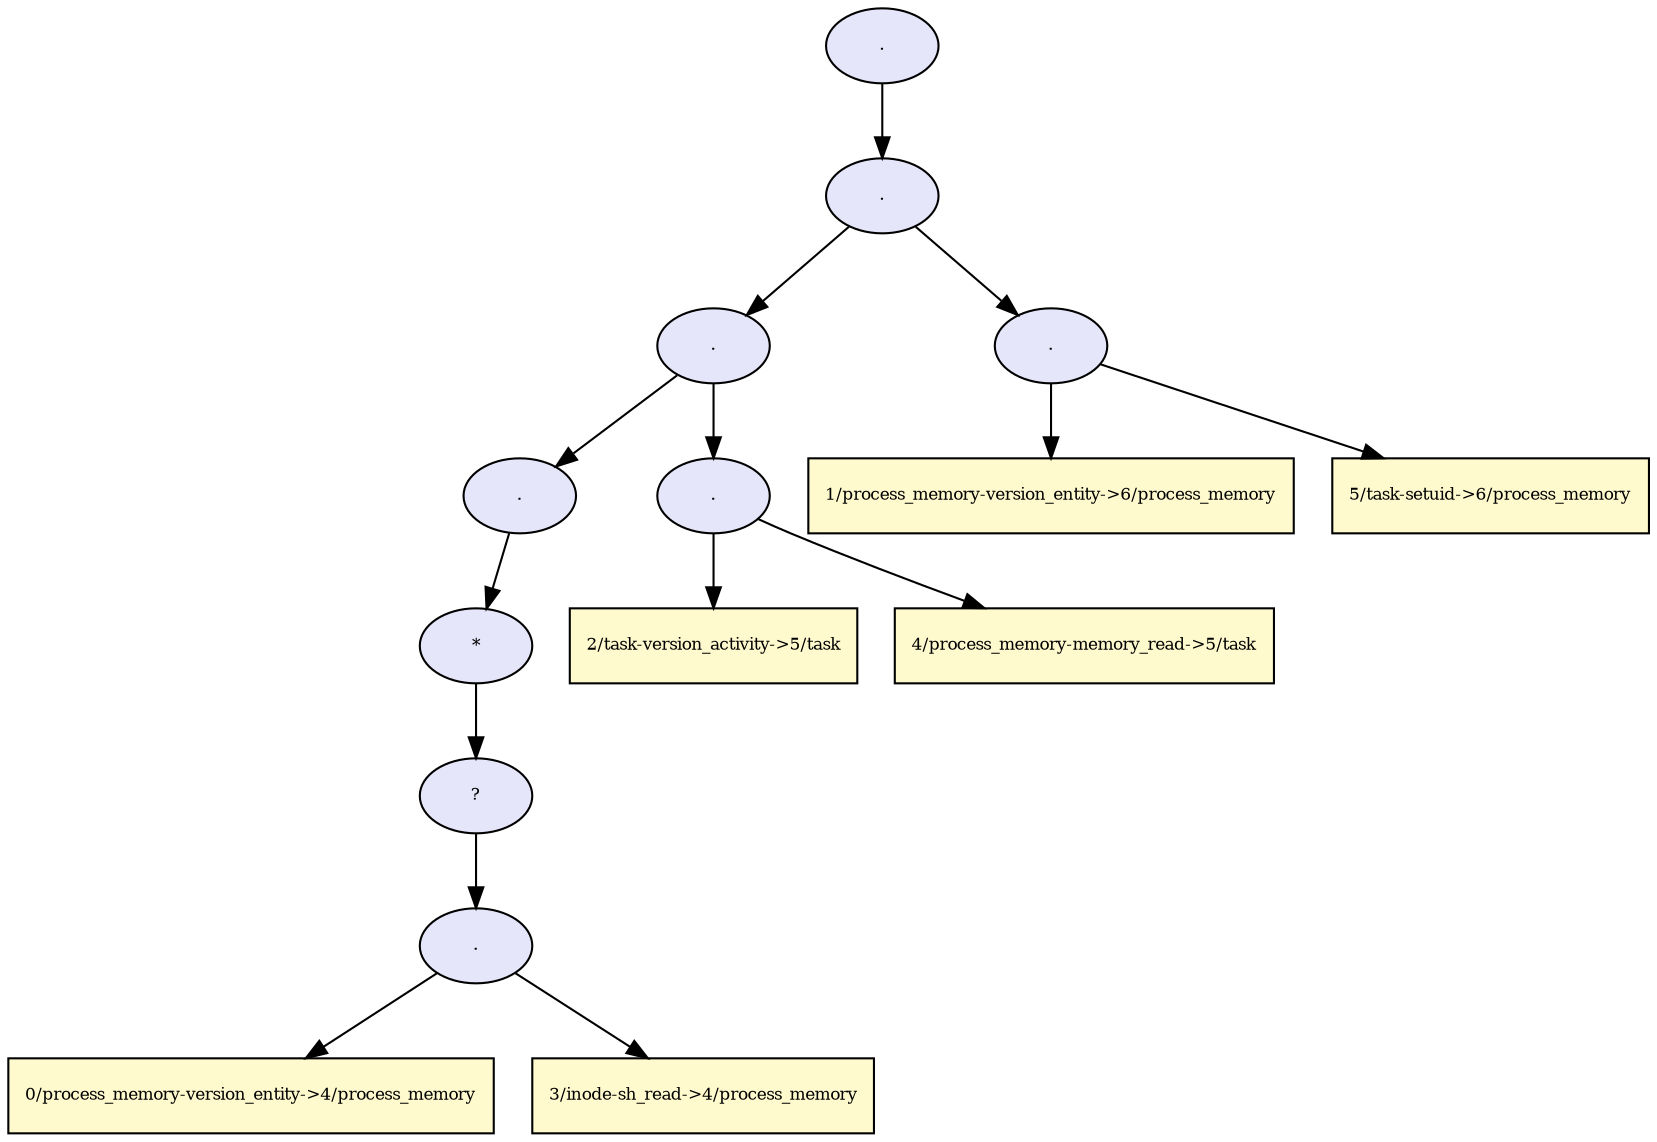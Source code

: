 digraph RGL__DirectedAdjacencyGraph {14[fontsize = 8,label = ".",shape = ellipse, fillcolor="#e6e6fa", style = filled]

14 -> 13[fontsize = 8, color="#000000"]

13[fontsize = 8,label = ".",shape = ellipse, fillcolor="#e6e6fa", style = filled]

13 -> 9[fontsize = 8, color="#000000"]

9[fontsize = 8,label = ".",shape = ellipse, fillcolor="#e6e6fa", style = filled]

9 -> 5[fontsize = 8, color="#000000"]

5[fontsize = 8,label = ".",shape = ellipse, fillcolor="#e6e6fa", style = filled]

5 -> 4[fontsize = 8, color="#000000"]

4[fontsize = 8,label = "*",shape = ellipse, fillcolor="#e6e6fa", style = filled]

4 -> 3[fontsize = 8, color="#000000"]

3[fontsize = 8,label = "?",shape = ellipse, fillcolor="#e6e6fa", style = filled]

3 -> 2[fontsize = 8, color="#000000"]

2[fontsize = 8,label = ".",shape = ellipse, fillcolor="#e6e6fa", style = filled]

2 -> 0[fontsize = 8, color="#000000"]

0[fontsize = 8,label = "0/process_memory-version_entity->4/process_memory",shape = rectangle, fillcolor="#fffacd", style = filled]

2 -> 1[fontsize = 8, color="#000000"]

1[fontsize = 8,label = "3/inode-sh_read->4/process_memory",shape = rectangle, fillcolor="#fffacd", style = filled]

9 -> 8[fontsize = 8, color="#000000"]

8[fontsize = 8,label = ".",shape = ellipse, fillcolor="#e6e6fa", style = filled]

8 -> 6[fontsize = 8, color="#000000"]

6[fontsize = 8,label = "2/task-version_activity->5/task",shape = rectangle, fillcolor="#fffacd", style = filled]

8 -> 7[fontsize = 8, color="#000000"]

7[fontsize = 8,label = "4/process_memory-memory_read->5/task",shape = rectangle, fillcolor="#fffacd", style = filled]

13 -> 12[fontsize = 8, color="#000000"]

12[fontsize = 8,label = ".",shape = ellipse, fillcolor="#e6e6fa", style = filled]

12 -> 10[fontsize = 8, color="#000000"]

10[fontsize = 8,label = "1/process_memory-version_entity->6/process_memory",shape = rectangle, fillcolor="#fffacd", style = filled]

12 -> 11[fontsize = 8, color="#000000"]

11[fontsize = 8,label = "5/task-setuid->6/process_memory",shape = rectangle, fillcolor="#fffacd", style = filled]

}